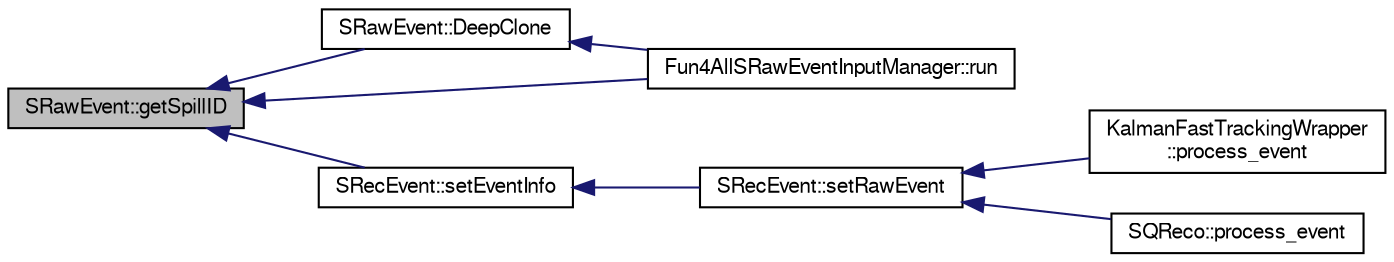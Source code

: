 digraph "SRawEvent::getSpillID"
{
  bgcolor="transparent";
  edge [fontname="FreeSans",fontsize="10",labelfontname="FreeSans",labelfontsize="10"];
  node [fontname="FreeSans",fontsize="10",shape=record];
  rankdir="LR";
  Node1 [label="SRawEvent::getSpillID",height=0.2,width=0.4,color="black", fillcolor="grey75", style="filled" fontcolor="black"];
  Node1 -> Node2 [dir="back",color="midnightblue",fontsize="10",style="solid",fontname="FreeSans"];
  Node2 [label="SRawEvent::DeepClone",height=0.2,width=0.4,color="black",URL="$d5/d83/classSRawEvent.html#ad51593b8a33085c35b0a2ffefb3c4282"];
  Node2 -> Node3 [dir="back",color="midnightblue",fontsize="10",style="solid",fontname="FreeSans"];
  Node3 [label="Fun4AllSRawEventInputManager::run",height=0.2,width=0.4,color="black",URL="$d5/dd4/classFun4AllSRawEventInputManager.html#a6fb883458d575781c7ae1da38ecf30dd"];
  Node1 -> Node3 [dir="back",color="midnightblue",fontsize="10",style="solid",fontname="FreeSans"];
  Node1 -> Node4 [dir="back",color="midnightblue",fontsize="10",style="solid",fontname="FreeSans"];
  Node4 [label="SRecEvent::setEventInfo",height=0.2,width=0.4,color="black",URL="$d5/d2f/classSRecEvent.html#ac5d74e36a889c49679ab6549c09c8bf7",tooltip="Set/Get event info. "];
  Node4 -> Node5 [dir="back",color="midnightblue",fontsize="10",style="solid",fontname="FreeSans"];
  Node5 [label="SRecEvent::setRawEvent",height=0.2,width=0.4,color="black",URL="$d5/d2f/classSRecEvent.html#a79c7950118ac5e00c6a7e2e1ef4301ff",tooltip="directly setup everything by raw event "];
  Node5 -> Node6 [dir="back",color="midnightblue",fontsize="10",style="solid",fontname="FreeSans"];
  Node6 [label="KalmanFastTrackingWrapper\l::process_event",height=0.2,width=0.4,color="black",URL="$d4/dff/classKalmanFastTrackingWrapper.html#a5edc61b3b9a06f6486b1f22e44f7d63e"];
  Node5 -> Node7 [dir="back",color="midnightblue",fontsize="10",style="solid",fontname="FreeSans"];
  Node7 [label="SQReco::process_event",height=0.2,width=0.4,color="black",URL="$df/df2/classSQReco.html#a4d308ea90b8cd7c24a235f32debd6ddb"];
}
